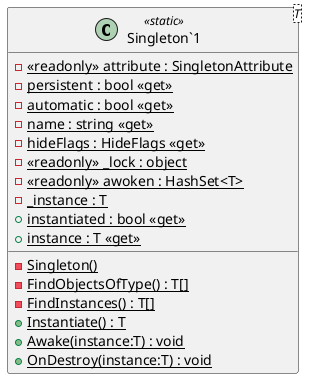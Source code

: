 @startuml
class "Singleton`1"<T> <<static>> {
    {static} - Singleton()
    - {static} <<readonly>> attribute : SingletonAttribute
    - {static} persistent : bool <<get>>
    - {static} automatic : bool <<get>>
    - {static} name : string <<get>>
    - {static} hideFlags : HideFlags <<get>>
    - {static} <<readonly>> _lock : object
    - {static} <<readonly>> awoken : HashSet<T>
    - {static} _instance : T
    + {static} instantiated : bool <<get>>
    + {static} instance : T <<get>>
    - {static} FindObjectsOfType() : T[]
    - {static} FindInstances() : T[]
    + {static} Instantiate() : T
    + {static} Awake(instance:T) : void
    + {static} OnDestroy(instance:T) : void
}
@enduml
